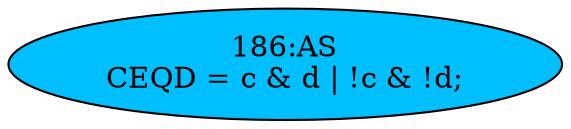 strict digraph "" {
	node [label="\N"];
	"186:AS"	 [ast="<pyverilog.vparser.ast.Assign object at 0x7f14ceed8a90>",
		def_var="['CEQD']",
		fillcolor=deepskyblue,
		label="186:AS
CEQD = c & d | !c & !d;",
		statements="[]",
		style=filled,
		typ=Assign,
		use_var="['c', 'd', 'c', 'd']"];
}
